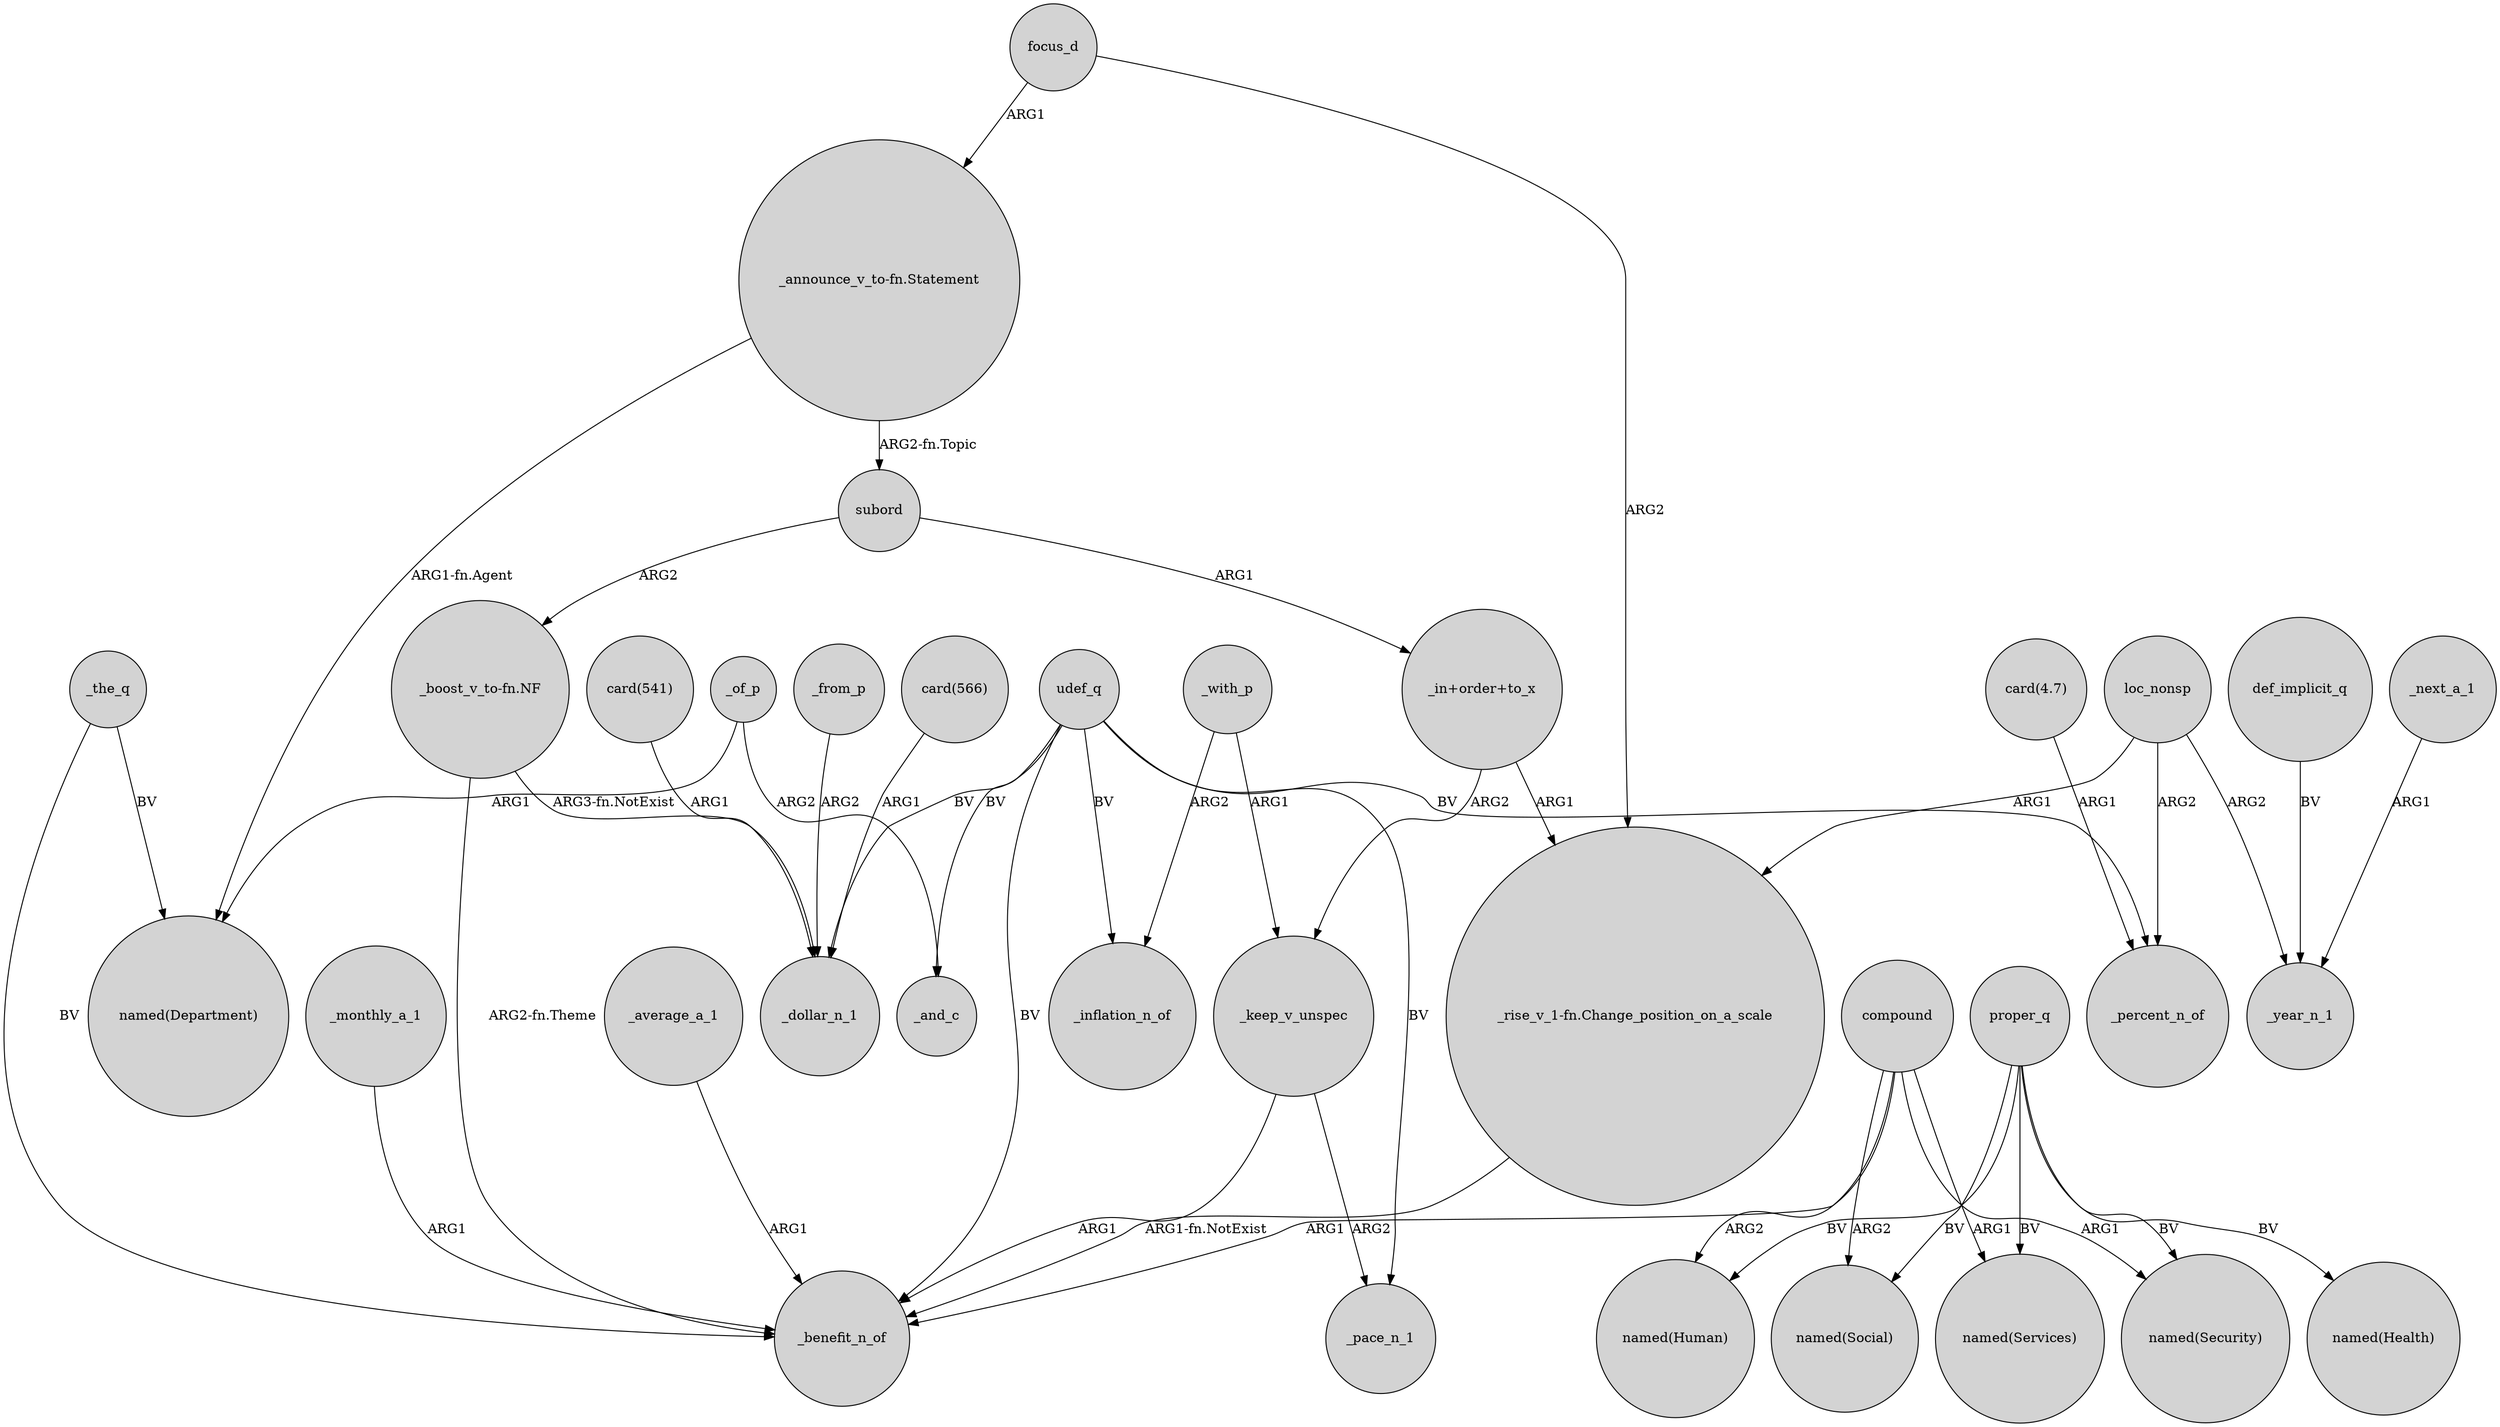 digraph {
	node [shape=circle style=filled]
	_the_q -> _benefit_n_of [label=BV]
	compound -> "named(Human)" [label=ARG2]
	udef_q -> _inflation_n_of [label=BV]
	compound -> "named(Security)" [label=ARG1]
	"card(566)" -> _dollar_n_1 [label=ARG1]
	subord -> "_in+order+to_x" [label=ARG1]
	def_implicit_q -> _year_n_1 [label=BV]
	"_announce_v_to-fn.Statement" -> "named(Department)" [label="ARG1-fn.Agent"]
	proper_q -> "named(Social)" [label=BV]
	focus_d -> "_announce_v_to-fn.Statement" [label=ARG1]
	_with_p -> _keep_v_unspec [label=ARG1]
	compound -> "named(Services)" [label=ARG1]
	"_announce_v_to-fn.Statement" -> subord [label="ARG2-fn.Topic"]
	"_rise_v_1-fn.Change_position_on_a_scale" -> _benefit_n_of [label="ARG1-fn.NotExist"]
	_of_p -> _and_c [label=ARG2]
	"card(541)" -> _dollar_n_1 [label=ARG1]
	proper_q -> "named(Health)" [label=BV]
	udef_q -> _pace_n_1 [label=BV]
	proper_q -> "named(Services)" [label=BV]
	subord -> "_boost_v_to-fn.NF" [label=ARG2]
	_keep_v_unspec -> _benefit_n_of [label=ARG1]
	proper_q -> "named(Human)" [label=BV]
	compound -> "named(Social)" [label=ARG2]
	"card(4.7)" -> _percent_n_of [label=ARG1]
	"_boost_v_to-fn.NF" -> _benefit_n_of [label="ARG2-fn.Theme"]
	_with_p -> _inflation_n_of [label=ARG2]
	"_boost_v_to-fn.NF" -> _dollar_n_1 [label="ARG3-fn.NotExist"]
	loc_nonsp -> _percent_n_of [label=ARG2]
	_next_a_1 -> _year_n_1 [label=ARG1]
	loc_nonsp -> "_rise_v_1-fn.Change_position_on_a_scale" [label=ARG1]
	_of_p -> "named(Department)" [label=ARG1]
	_average_a_1 -> _benefit_n_of [label=ARG1]
	loc_nonsp -> _year_n_1 [label=ARG2]
	_the_q -> "named(Department)" [label=BV]
	compound -> _benefit_n_of [label=ARG1]
	proper_q -> "named(Security)" [label=BV]
	"_in+order+to_x" -> "_rise_v_1-fn.Change_position_on_a_scale" [label=ARG1]
	"_in+order+to_x" -> _keep_v_unspec [label=ARG2]
	_keep_v_unspec -> _pace_n_1 [label=ARG2]
	udef_q -> _percent_n_of [label=BV]
	_from_p -> _dollar_n_1 [label=ARG2]
	_monthly_a_1 -> _benefit_n_of [label=ARG1]
	udef_q -> _and_c [label=BV]
	udef_q -> _benefit_n_of [label=BV]
	focus_d -> "_rise_v_1-fn.Change_position_on_a_scale" [label=ARG2]
	udef_q -> _dollar_n_1 [label=BV]
}
